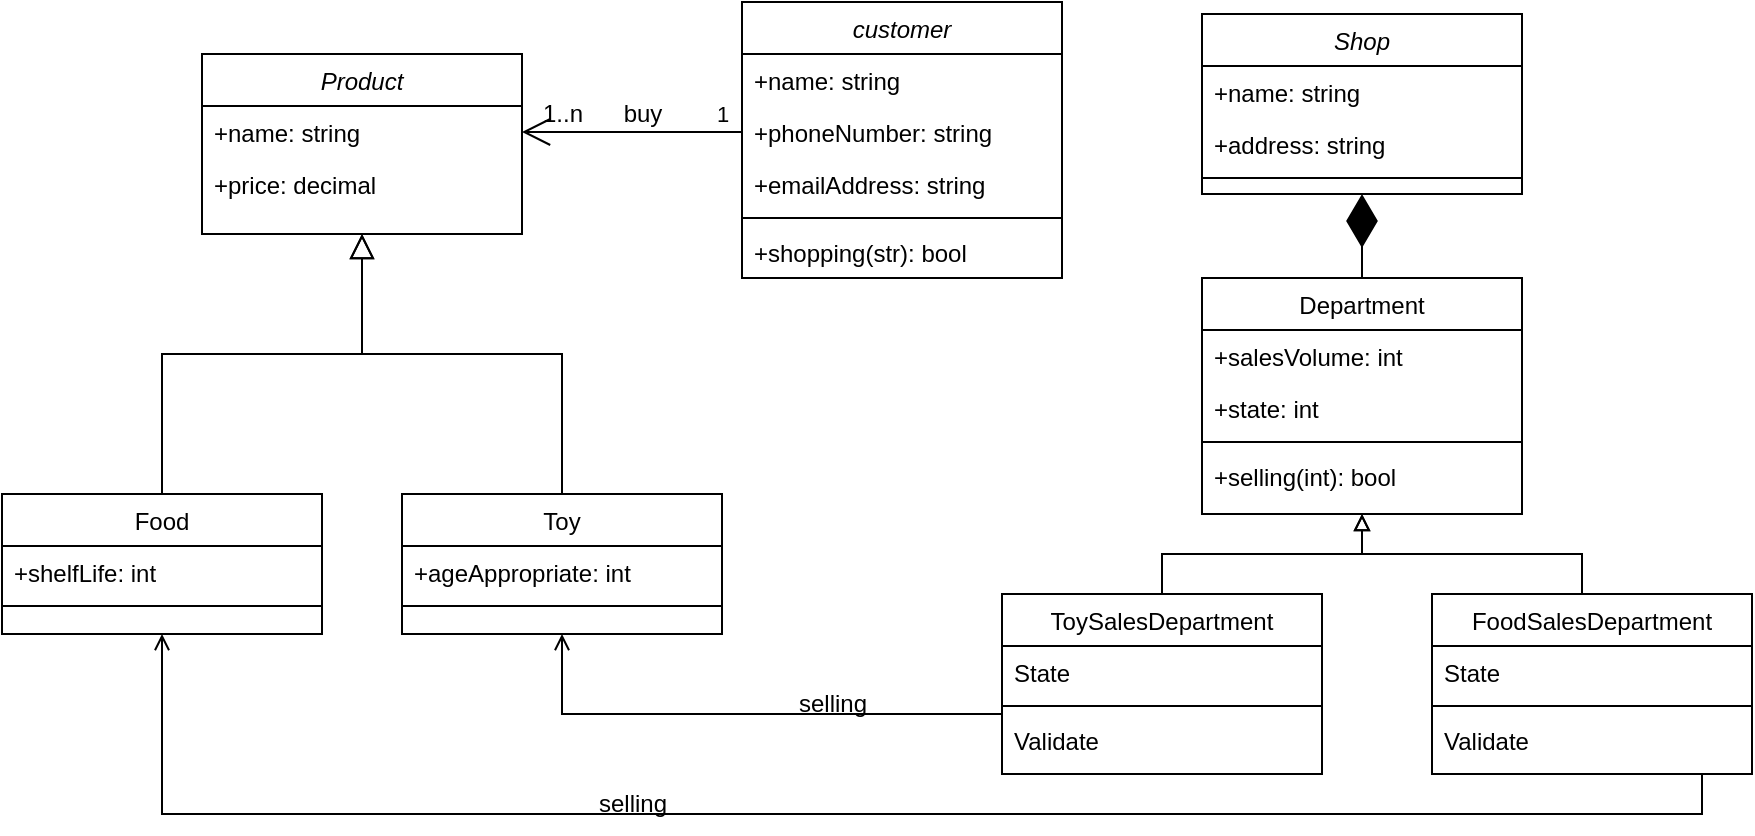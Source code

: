 <mxfile version="20.5.1" type="github">
  <diagram id="O0v5r-rNThvZfGkP9p5U" name="Page-1">
    <mxGraphModel dx="946" dy="511" grid="1" gridSize="10" guides="1" tooltips="1" connect="1" arrows="1" fold="1" page="1" pageScale="1" pageWidth="1169" pageHeight="1654" math="0" shadow="0">
      <root>
        <mxCell id="0" />
        <mxCell id="1" parent="0" />
        <mxCell id="b7xNxIlc9pk9lG7xaA1z-1" value="Product" style="swimlane;fontStyle=2;align=center;verticalAlign=top;childLayout=stackLayout;horizontal=1;startSize=26;horizontalStack=0;resizeParent=1;resizeLast=0;collapsible=1;marginBottom=0;rounded=0;shadow=0;strokeWidth=1;" parent="1" vertex="1">
          <mxGeometry x="130" y="40" width="160" height="90" as="geometry">
            <mxRectangle x="230" y="140" width="160" height="26" as="alternateBounds" />
          </mxGeometry>
        </mxCell>
        <mxCell id="b7xNxIlc9pk9lG7xaA1z-2" value="+name: string" style="text;align=left;verticalAlign=top;spacingLeft=4;spacingRight=4;overflow=hidden;rotatable=0;points=[[0,0.5],[1,0.5]];portConstraint=eastwest;" parent="b7xNxIlc9pk9lG7xaA1z-1" vertex="1">
          <mxGeometry y="26" width="160" height="26" as="geometry" />
        </mxCell>
        <mxCell id="b7xNxIlc9pk9lG7xaA1z-3" value="+price: decimal" style="text;align=left;verticalAlign=top;spacingLeft=4;spacingRight=4;overflow=hidden;rotatable=0;points=[[0,0.5],[1,0.5]];portConstraint=eastwest;rounded=0;shadow=0;html=0;" parent="b7xNxIlc9pk9lG7xaA1z-1" vertex="1">
          <mxGeometry y="52" width="160" height="26" as="geometry" />
        </mxCell>
        <mxCell id="b7xNxIlc9pk9lG7xaA1z-7" value="Food" style="swimlane;fontStyle=0;align=center;verticalAlign=top;childLayout=stackLayout;horizontal=1;startSize=26;horizontalStack=0;resizeParent=1;resizeLast=0;collapsible=1;marginBottom=0;rounded=0;shadow=0;strokeWidth=1;" parent="1" vertex="1">
          <mxGeometry x="30" y="260" width="160" height="70" as="geometry">
            <mxRectangle x="130" y="380" width="160" height="26" as="alternateBounds" />
          </mxGeometry>
        </mxCell>
        <mxCell id="b7xNxIlc9pk9lG7xaA1z-8" value="+shelfLife: int" style="text;align=left;verticalAlign=top;spacingLeft=4;spacingRight=4;overflow=hidden;rotatable=0;points=[[0,0.5],[1,0.5]];portConstraint=eastwest;" parent="b7xNxIlc9pk9lG7xaA1z-7" vertex="1">
          <mxGeometry y="26" width="160" height="26" as="geometry" />
        </mxCell>
        <mxCell id="b7xNxIlc9pk9lG7xaA1z-10" value="" style="line;html=1;strokeWidth=1;align=left;verticalAlign=middle;spacingTop=-1;spacingLeft=3;spacingRight=3;rotatable=0;labelPosition=right;points=[];portConstraint=eastwest;" parent="b7xNxIlc9pk9lG7xaA1z-7" vertex="1">
          <mxGeometry y="52" width="160" height="8" as="geometry" />
        </mxCell>
        <mxCell id="b7xNxIlc9pk9lG7xaA1z-13" value="" style="endArrow=block;endSize=10;endFill=0;shadow=0;strokeWidth=1;rounded=0;edgeStyle=elbowEdgeStyle;elbow=vertical;" parent="1" source="b7xNxIlc9pk9lG7xaA1z-7" target="b7xNxIlc9pk9lG7xaA1z-1" edge="1">
          <mxGeometry width="160" relative="1" as="geometry">
            <mxPoint x="100" y="103" as="sourcePoint" />
            <mxPoint x="100" y="103" as="targetPoint" />
            <Array as="points">
              <mxPoint x="210" y="190" />
            </Array>
          </mxGeometry>
        </mxCell>
        <mxCell id="b7xNxIlc9pk9lG7xaA1z-14" value="Toy" style="swimlane;fontStyle=0;align=center;verticalAlign=top;childLayout=stackLayout;horizontal=1;startSize=26;horizontalStack=0;resizeParent=1;resizeLast=0;collapsible=1;marginBottom=0;rounded=0;shadow=0;strokeWidth=1;" parent="1" vertex="1">
          <mxGeometry x="230" y="260" width="160" height="70" as="geometry">
            <mxRectangle x="340" y="380" width="170" height="26" as="alternateBounds" />
          </mxGeometry>
        </mxCell>
        <mxCell id="b7xNxIlc9pk9lG7xaA1z-15" value="+ageAppropriate: int" style="text;align=left;verticalAlign=top;spacingLeft=4;spacingRight=4;overflow=hidden;rotatable=0;points=[[0,0.5],[1,0.5]];portConstraint=eastwest;" parent="b7xNxIlc9pk9lG7xaA1z-14" vertex="1">
          <mxGeometry y="26" width="160" height="26" as="geometry" />
        </mxCell>
        <mxCell id="b7xNxIlc9pk9lG7xaA1z-16" value="" style="line;html=1;strokeWidth=1;align=left;verticalAlign=middle;spacingTop=-1;spacingLeft=3;spacingRight=3;rotatable=0;labelPosition=right;points=[];portConstraint=eastwest;" parent="b7xNxIlc9pk9lG7xaA1z-14" vertex="1">
          <mxGeometry y="52" width="160" height="8" as="geometry" />
        </mxCell>
        <mxCell id="b7xNxIlc9pk9lG7xaA1z-17" value="" style="endArrow=block;endSize=10;endFill=0;shadow=0;strokeWidth=1;rounded=0;edgeStyle=elbowEdgeStyle;elbow=vertical;" parent="1" source="b7xNxIlc9pk9lG7xaA1z-14" target="b7xNxIlc9pk9lG7xaA1z-1" edge="1">
          <mxGeometry width="160" relative="1" as="geometry">
            <mxPoint x="110" y="273" as="sourcePoint" />
            <mxPoint x="210" y="171" as="targetPoint" />
            <Array as="points">
              <mxPoint x="210" y="190" />
              <mxPoint x="200" y="190" />
            </Array>
          </mxGeometry>
        </mxCell>
        <mxCell id="XGct7RucdWY-_Vi-TAkt-1" value="Shop" style="swimlane;fontStyle=2;align=center;verticalAlign=top;childLayout=stackLayout;horizontal=1;startSize=26;horizontalStack=0;resizeParent=1;resizeLast=0;collapsible=1;marginBottom=0;rounded=0;shadow=0;strokeWidth=1;" parent="1" vertex="1">
          <mxGeometry x="630" y="20" width="160" height="90" as="geometry">
            <mxRectangle x="230" y="140" width="160" height="26" as="alternateBounds" />
          </mxGeometry>
        </mxCell>
        <mxCell id="XGct7RucdWY-_Vi-TAkt-2" value="+name: string" style="text;align=left;verticalAlign=top;spacingLeft=4;spacingRight=4;overflow=hidden;rotatable=0;points=[[0,0.5],[1,0.5]];portConstraint=eastwest;" parent="XGct7RucdWY-_Vi-TAkt-1" vertex="1">
          <mxGeometry y="26" width="160" height="26" as="geometry" />
        </mxCell>
        <mxCell id="XGct7RucdWY-_Vi-TAkt-4" value="+address: string" style="text;align=left;verticalAlign=top;spacingLeft=4;spacingRight=4;overflow=hidden;rotatable=0;points=[[0,0.5],[1,0.5]];portConstraint=eastwest;rounded=0;shadow=0;html=0;" parent="XGct7RucdWY-_Vi-TAkt-1" vertex="1">
          <mxGeometry y="52" width="160" height="26" as="geometry" />
        </mxCell>
        <mxCell id="XGct7RucdWY-_Vi-TAkt-5" value="" style="line;html=1;strokeWidth=1;align=left;verticalAlign=middle;spacingTop=-1;spacingLeft=3;spacingRight=3;rotatable=0;labelPosition=right;points=[];portConstraint=eastwest;" parent="XGct7RucdWY-_Vi-TAkt-1" vertex="1">
          <mxGeometry y="78" width="160" height="8" as="geometry" />
        </mxCell>
        <mxCell id="XGct7RucdWY-_Vi-TAkt-19" value="customer" style="swimlane;fontStyle=2;align=center;verticalAlign=top;childLayout=stackLayout;horizontal=1;startSize=26;horizontalStack=0;resizeParent=1;resizeLast=0;collapsible=1;marginBottom=0;rounded=0;shadow=0;strokeWidth=1;" parent="1" vertex="1">
          <mxGeometry x="400" y="14" width="160" height="138" as="geometry">
            <mxRectangle x="230" y="140" width="160" height="26" as="alternateBounds" />
          </mxGeometry>
        </mxCell>
        <mxCell id="XGct7RucdWY-_Vi-TAkt-20" value="+name: string" style="text;align=left;verticalAlign=top;spacingLeft=4;spacingRight=4;overflow=hidden;rotatable=0;points=[[0,0.5],[1,0.5]];portConstraint=eastwest;" parent="XGct7RucdWY-_Vi-TAkt-19" vertex="1">
          <mxGeometry y="26" width="160" height="26" as="geometry" />
        </mxCell>
        <mxCell id="XGct7RucdWY-_Vi-TAkt-21" value="+phoneNumber: string&#xa;" style="text;align=left;verticalAlign=top;spacingLeft=4;spacingRight=4;overflow=hidden;rotatable=0;points=[[0,0.5],[1,0.5]];portConstraint=eastwest;rounded=0;shadow=0;html=0;" parent="XGct7RucdWY-_Vi-TAkt-19" vertex="1">
          <mxGeometry y="52" width="160" height="26" as="geometry" />
        </mxCell>
        <mxCell id="XGct7RucdWY-_Vi-TAkt-22" value="+emailAddress: string" style="text;align=left;verticalAlign=top;spacingLeft=4;spacingRight=4;overflow=hidden;rotatable=0;points=[[0,0.5],[1,0.5]];portConstraint=eastwest;rounded=0;shadow=0;html=0;" parent="XGct7RucdWY-_Vi-TAkt-19" vertex="1">
          <mxGeometry y="78" width="160" height="26" as="geometry" />
        </mxCell>
        <mxCell id="XGct7RucdWY-_Vi-TAkt-23" value="" style="line;html=1;strokeWidth=1;align=left;verticalAlign=middle;spacingTop=-1;spacingLeft=3;spacingRight=3;rotatable=0;labelPosition=right;points=[];portConstraint=eastwest;" parent="XGct7RucdWY-_Vi-TAkt-19" vertex="1">
          <mxGeometry y="104" width="160" height="8" as="geometry" />
        </mxCell>
        <mxCell id="XGct7RucdWY-_Vi-TAkt-24" value="+shopping(str): bool" style="text;align=left;verticalAlign=top;spacingLeft=4;spacingRight=4;overflow=hidden;rotatable=0;points=[[0,0.5],[1,0.5]];portConstraint=eastwest;" parent="XGct7RucdWY-_Vi-TAkt-19" vertex="1">
          <mxGeometry y="112" width="160" height="26" as="geometry" />
        </mxCell>
        <mxCell id="4iwAJVX4r1V-sD9EC93W-45" style="edgeStyle=orthogonalEdgeStyle;rounded=0;orthogonalLoop=1;jettySize=auto;html=1;entryX=0.5;entryY=1;entryDx=0;entryDy=0;endArrow=block;endFill=0;" edge="1" parent="1" source="4iwAJVX4r1V-sD9EC93W-1" target="4iwAJVX4r1V-sD9EC93W-20">
          <mxGeometry relative="1" as="geometry">
            <Array as="points">
              <mxPoint x="610" y="290" />
              <mxPoint x="710" y="290" />
            </Array>
          </mxGeometry>
        </mxCell>
        <mxCell id="4iwAJVX4r1V-sD9EC93W-1" value="ToySalesDepartment" style="swimlane;fontStyle=0;align=center;verticalAlign=top;childLayout=stackLayout;horizontal=1;startSize=26;horizontalStack=0;resizeParent=1;resizeLast=0;collapsible=1;marginBottom=0;rounded=0;shadow=0;strokeWidth=1;" vertex="1" parent="1">
          <mxGeometry x="530" y="310" width="160" height="90" as="geometry">
            <mxRectangle x="408" y="20" width="160" height="26" as="alternateBounds" />
          </mxGeometry>
        </mxCell>
        <mxCell id="4iwAJVX4r1V-sD9EC93W-4" value="State" style="text;align=left;verticalAlign=top;spacingLeft=4;spacingRight=4;overflow=hidden;rotatable=0;points=[[0,0.5],[1,0.5]];portConstraint=eastwest;rounded=0;shadow=0;html=0;" vertex="1" parent="4iwAJVX4r1V-sD9EC93W-1">
          <mxGeometry y="26" width="160" height="26" as="geometry" />
        </mxCell>
        <mxCell id="4iwAJVX4r1V-sD9EC93W-7" value="" style="line;html=1;strokeWidth=1;align=left;verticalAlign=middle;spacingTop=-1;spacingLeft=3;spacingRight=3;rotatable=0;labelPosition=right;points=[];portConstraint=eastwest;" vertex="1" parent="4iwAJVX4r1V-sD9EC93W-1">
          <mxGeometry y="52" width="160" height="8" as="geometry" />
        </mxCell>
        <mxCell id="4iwAJVX4r1V-sD9EC93W-8" value="Validate" style="text;align=left;verticalAlign=top;spacingLeft=4;spacingRight=4;overflow=hidden;rotatable=0;points=[[0,0.5],[1,0.5]];portConstraint=eastwest;" vertex="1" parent="4iwAJVX4r1V-sD9EC93W-1">
          <mxGeometry y="60" width="160" height="26" as="geometry" />
        </mxCell>
        <mxCell id="4iwAJVX4r1V-sD9EC93W-44" style="edgeStyle=orthogonalEdgeStyle;rounded=0;orthogonalLoop=1;jettySize=auto;html=1;entryX=0.5;entryY=1;entryDx=0;entryDy=0;endArrow=open;endFill=0;" edge="1" parent="1" source="4iwAJVX4r1V-sD9EC93W-11" target="b7xNxIlc9pk9lG7xaA1z-7">
          <mxGeometry relative="1" as="geometry">
            <mxPoint x="95.04" y="376.992" as="targetPoint" />
            <Array as="points">
              <mxPoint x="880" y="420" />
              <mxPoint x="110" y="420" />
            </Array>
          </mxGeometry>
        </mxCell>
        <mxCell id="4iwAJVX4r1V-sD9EC93W-56" style="edgeStyle=orthogonalEdgeStyle;rounded=0;orthogonalLoop=1;jettySize=auto;html=1;entryX=0.5;entryY=1;entryDx=0;entryDy=0;endArrow=block;endFill=0;" edge="1" parent="1" source="4iwAJVX4r1V-sD9EC93W-11" target="4iwAJVX4r1V-sD9EC93W-20">
          <mxGeometry relative="1" as="geometry">
            <Array as="points">
              <mxPoint x="820" y="290" />
              <mxPoint x="710" y="290" />
            </Array>
          </mxGeometry>
        </mxCell>
        <mxCell id="4iwAJVX4r1V-sD9EC93W-11" value="FoodSalesDepartment" style="swimlane;fontStyle=0;align=center;verticalAlign=top;childLayout=stackLayout;horizontal=1;startSize=26;horizontalStack=0;resizeParent=1;resizeLast=0;collapsible=1;marginBottom=0;rounded=0;shadow=0;strokeWidth=1;" vertex="1" parent="1">
          <mxGeometry x="745" y="310" width="160" height="90" as="geometry">
            <mxRectangle x="408" y="20" width="160" height="26" as="alternateBounds" />
          </mxGeometry>
        </mxCell>
        <mxCell id="4iwAJVX4r1V-sD9EC93W-14" value="State" style="text;align=left;verticalAlign=top;spacingLeft=4;spacingRight=4;overflow=hidden;rotatable=0;points=[[0,0.5],[1,0.5]];portConstraint=eastwest;rounded=0;shadow=0;html=0;" vertex="1" parent="4iwAJVX4r1V-sD9EC93W-11">
          <mxGeometry y="26" width="160" height="26" as="geometry" />
        </mxCell>
        <mxCell id="4iwAJVX4r1V-sD9EC93W-17" value="" style="line;html=1;strokeWidth=1;align=left;verticalAlign=middle;spacingTop=-1;spacingLeft=3;spacingRight=3;rotatable=0;labelPosition=right;points=[];portConstraint=eastwest;" vertex="1" parent="4iwAJVX4r1V-sD9EC93W-11">
          <mxGeometry y="52" width="160" height="8" as="geometry" />
        </mxCell>
        <mxCell id="4iwAJVX4r1V-sD9EC93W-18" value="Validate" style="text;align=left;verticalAlign=top;spacingLeft=4;spacingRight=4;overflow=hidden;rotatable=0;points=[[0,0.5],[1,0.5]];portConstraint=eastwest;" vertex="1" parent="4iwAJVX4r1V-sD9EC93W-11">
          <mxGeometry y="60" width="160" height="26" as="geometry" />
        </mxCell>
        <mxCell id="4iwAJVX4r1V-sD9EC93W-20" value="Department" style="swimlane;fontStyle=0;align=center;verticalAlign=top;childLayout=stackLayout;horizontal=1;startSize=26;horizontalStack=0;resizeParent=1;resizeLast=0;collapsible=1;marginBottom=0;rounded=0;shadow=0;strokeWidth=1;" vertex="1" parent="1">
          <mxGeometry x="630" y="152" width="160" height="118" as="geometry">
            <mxRectangle x="408" y="20" width="160" height="26" as="alternateBounds" />
          </mxGeometry>
        </mxCell>
        <mxCell id="4iwAJVX4r1V-sD9EC93W-22" value="+salesVolume: int" style="text;align=left;verticalAlign=top;spacingLeft=4;spacingRight=4;overflow=hidden;rotatable=0;points=[[0,0.5],[1,0.5]];portConstraint=eastwest;rounded=0;shadow=0;html=0;" vertex="1" parent="4iwAJVX4r1V-sD9EC93W-20">
          <mxGeometry y="26" width="160" height="26" as="geometry" />
        </mxCell>
        <mxCell id="4iwAJVX4r1V-sD9EC93W-23" value="+state: int" style="text;align=left;verticalAlign=top;spacingLeft=4;spacingRight=4;overflow=hidden;rotatable=0;points=[[0,0.5],[1,0.5]];portConstraint=eastwest;rounded=0;shadow=0;html=0;" vertex="1" parent="4iwAJVX4r1V-sD9EC93W-20">
          <mxGeometry y="52" width="160" height="26" as="geometry" />
        </mxCell>
        <mxCell id="4iwAJVX4r1V-sD9EC93W-26" value="" style="line;html=1;strokeWidth=1;align=left;verticalAlign=middle;spacingTop=-1;spacingLeft=3;spacingRight=3;rotatable=0;labelPosition=right;points=[];portConstraint=eastwest;" vertex="1" parent="4iwAJVX4r1V-sD9EC93W-20">
          <mxGeometry y="78" width="160" height="8" as="geometry" />
        </mxCell>
        <mxCell id="4iwAJVX4r1V-sD9EC93W-27" value="+selling(int): bool" style="text;align=left;verticalAlign=top;spacingLeft=4;spacingRight=4;overflow=hidden;rotatable=0;points=[[0,0.5],[1,0.5]];portConstraint=eastwest;" vertex="1" parent="4iwAJVX4r1V-sD9EC93W-20">
          <mxGeometry y="86" width="160" height="26" as="geometry" />
        </mxCell>
        <mxCell id="4iwAJVX4r1V-sD9EC93W-42" value="" style="endArrow=diamondThin;endFill=1;endSize=24;html=1;rounded=0;exitX=0.5;exitY=0;exitDx=0;exitDy=0;" edge="1" parent="1" source="4iwAJVX4r1V-sD9EC93W-20">
          <mxGeometry width="160" relative="1" as="geometry">
            <mxPoint x="260" y="332" as="sourcePoint" />
            <mxPoint x="710" y="110" as="targetPoint" />
          </mxGeometry>
        </mxCell>
        <mxCell id="4iwAJVX4r1V-sD9EC93W-43" style="edgeStyle=orthogonalEdgeStyle;rounded=0;orthogonalLoop=1;jettySize=auto;html=1;exitX=0;exitY=0.5;exitDx=0;exitDy=0;entryX=0.5;entryY=1;entryDx=0;entryDy=0;endArrow=open;endFill=0;" edge="1" parent="1" target="b7xNxIlc9pk9lG7xaA1z-14">
          <mxGeometry relative="1" as="geometry">
            <mxPoint x="530" y="375" as="sourcePoint" />
            <Array as="points">
              <mxPoint x="530" y="370" />
              <mxPoint x="310" y="370" />
            </Array>
          </mxGeometry>
        </mxCell>
        <mxCell id="4iwAJVX4r1V-sD9EC93W-58" value="&lt;span style=&quot;text-align: left;&quot;&gt;selling&lt;/span&gt;" style="text;html=1;align=center;verticalAlign=middle;resizable=0;points=[];autosize=1;strokeColor=none;fillColor=none;" vertex="1" parent="1">
          <mxGeometry x="315" y="400" width="60" height="30" as="geometry" />
        </mxCell>
        <mxCell id="4iwAJVX4r1V-sD9EC93W-59" value="&lt;span style=&quot;text-align: left;&quot;&gt;selling&lt;/span&gt;" style="text;html=1;align=center;verticalAlign=middle;resizable=0;points=[];autosize=1;strokeColor=none;fillColor=none;" vertex="1" parent="1">
          <mxGeometry x="415" y="350" width="60" height="30" as="geometry" />
        </mxCell>
        <mxCell id="4iwAJVX4r1V-sD9EC93W-86" value="" style="endArrow=open;endFill=1;endSize=12;html=1;rounded=0;strokeColor=#000000;exitX=0;exitY=0.5;exitDx=0;exitDy=0;entryX=1;entryY=0.5;entryDx=0;entryDy=0;" edge="1" parent="1" source="XGct7RucdWY-_Vi-TAkt-21" target="b7xNxIlc9pk9lG7xaA1z-2">
          <mxGeometry width="160" relative="1" as="geometry">
            <mxPoint x="370" y="210" as="sourcePoint" />
            <mxPoint x="530" y="210" as="targetPoint" />
          </mxGeometry>
        </mxCell>
        <mxCell id="4iwAJVX4r1V-sD9EC93W-87" value="1..n" style="text;html=1;align=center;verticalAlign=middle;resizable=0;points=[];autosize=1;strokeColor=none;fillColor=none;" vertex="1" parent="1">
          <mxGeometry x="290" y="55" width="40" height="30" as="geometry" />
        </mxCell>
        <mxCell id="4iwAJVX4r1V-sD9EC93W-88" value="buy" style="text;html=1;align=center;verticalAlign=middle;resizable=0;points=[];autosize=1;strokeColor=none;fillColor=none;" vertex="1" parent="1">
          <mxGeometry x="330" y="55" width="40" height="30" as="geometry" />
        </mxCell>
        <mxCell id="4iwAJVX4r1V-sD9EC93W-89" value="&lt;font style=&quot;font-size: 11px;&quot;&gt;1&lt;/font&gt;" style="text;html=1;align=center;verticalAlign=middle;resizable=0;points=[];autosize=1;strokeColor=none;fillColor=none;" vertex="1" parent="1">
          <mxGeometry x="375" y="55" width="30" height="30" as="geometry" />
        </mxCell>
      </root>
    </mxGraphModel>
  </diagram>
</mxfile>
